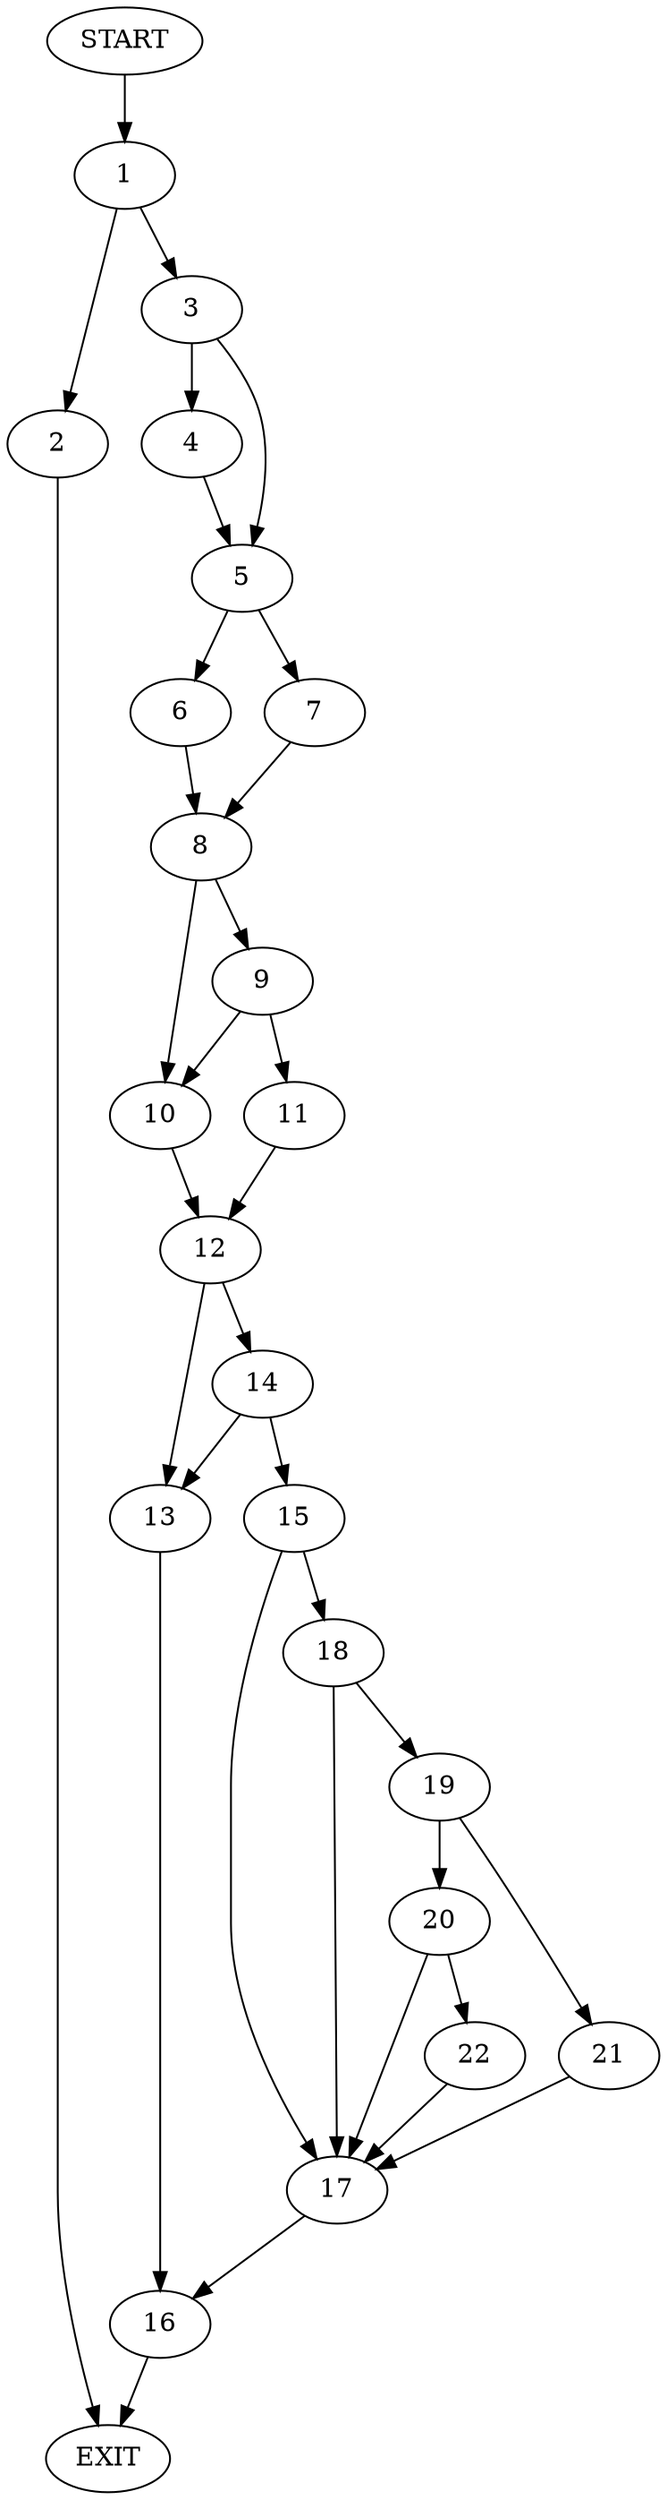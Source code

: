 digraph {
0 [label="START"]
23 [label="EXIT"]
0 -> 1
1 -> 2
1 -> 3
3 -> 4
3 -> 5
2 -> 23
5 -> 6
5 -> 7
4 -> 5
7 -> 8
6 -> 8
8 -> 9
8 -> 10
9 -> 11
9 -> 10
10 -> 12
11 -> 12
12 -> 13
12 -> 14
14 -> 13
14 -> 15
13 -> 16
15 -> 17
15 -> 18
17 -> 16
18 -> 19
18 -> 17
19 -> 20
19 -> 21
20 -> 17
20 -> 22
21 -> 17
22 -> 17
16 -> 23
}
